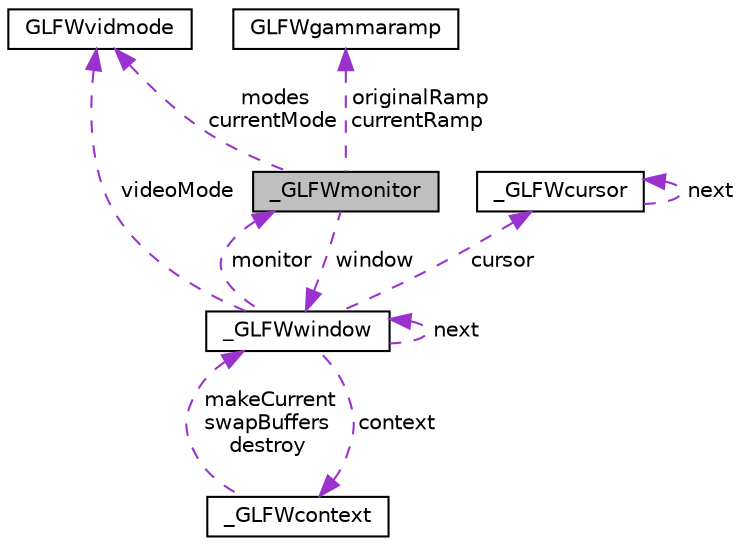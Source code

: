 digraph "_GLFWmonitor"
{
 // LATEX_PDF_SIZE
  edge [fontname="Helvetica",fontsize="10",labelfontname="Helvetica",labelfontsize="10"];
  node [fontname="Helvetica",fontsize="10",shape=record];
  Node1 [label="_GLFWmonitor",height=0.2,width=0.4,color="black", fillcolor="grey75", style="filled", fontcolor="black",tooltip=" "];
  Node2 -> Node1 [dir="back",color="darkorchid3",fontsize="10",style="dashed",label=" modes\ncurrentMode" ,fontname="Helvetica"];
  Node2 [label="GLFWvidmode",height=0.2,width=0.4,color="black", fillcolor="white", style="filled",URL="$structGLFWvidmode.html",tooltip="Video mode type."];
  Node3 -> Node1 [dir="back",color="darkorchid3",fontsize="10",style="dashed",label=" originalRamp\ncurrentRamp" ,fontname="Helvetica"];
  Node3 [label="GLFWgammaramp",height=0.2,width=0.4,color="black", fillcolor="white", style="filled",URL="$structGLFWgammaramp.html",tooltip="Gamma ramp."];
  Node4 -> Node1 [dir="back",color="darkorchid3",fontsize="10",style="dashed",label=" window" ,fontname="Helvetica"];
  Node4 [label="_GLFWwindow",height=0.2,width=0.4,color="black", fillcolor="white", style="filled",URL="$struct__GLFWwindow.html",tooltip=" "];
  Node5 -> Node4 [dir="back",color="darkorchid3",fontsize="10",style="dashed",label=" context" ,fontname="Helvetica"];
  Node5 [label="_GLFWcontext",height=0.2,width=0.4,color="black", fillcolor="white", style="filled",URL="$struct__GLFWcontext.html",tooltip=" "];
  Node4 -> Node5 [dir="back",color="darkorchid3",fontsize="10",style="dashed",label=" makeCurrent\nswapBuffers\ndestroy" ,fontname="Helvetica"];
  Node2 -> Node4 [dir="back",color="darkorchid3",fontsize="10",style="dashed",label=" videoMode" ,fontname="Helvetica"];
  Node1 -> Node4 [dir="back",color="darkorchid3",fontsize="10",style="dashed",label=" monitor" ,fontname="Helvetica"];
  Node6 -> Node4 [dir="back",color="darkorchid3",fontsize="10",style="dashed",label=" cursor" ,fontname="Helvetica"];
  Node6 [label="_GLFWcursor",height=0.2,width=0.4,color="black", fillcolor="white", style="filled",URL="$struct__GLFWcursor.html",tooltip=" "];
  Node6 -> Node6 [dir="back",color="darkorchid3",fontsize="10",style="dashed",label=" next" ,fontname="Helvetica"];
  Node4 -> Node4 [dir="back",color="darkorchid3",fontsize="10",style="dashed",label=" next" ,fontname="Helvetica"];
}
